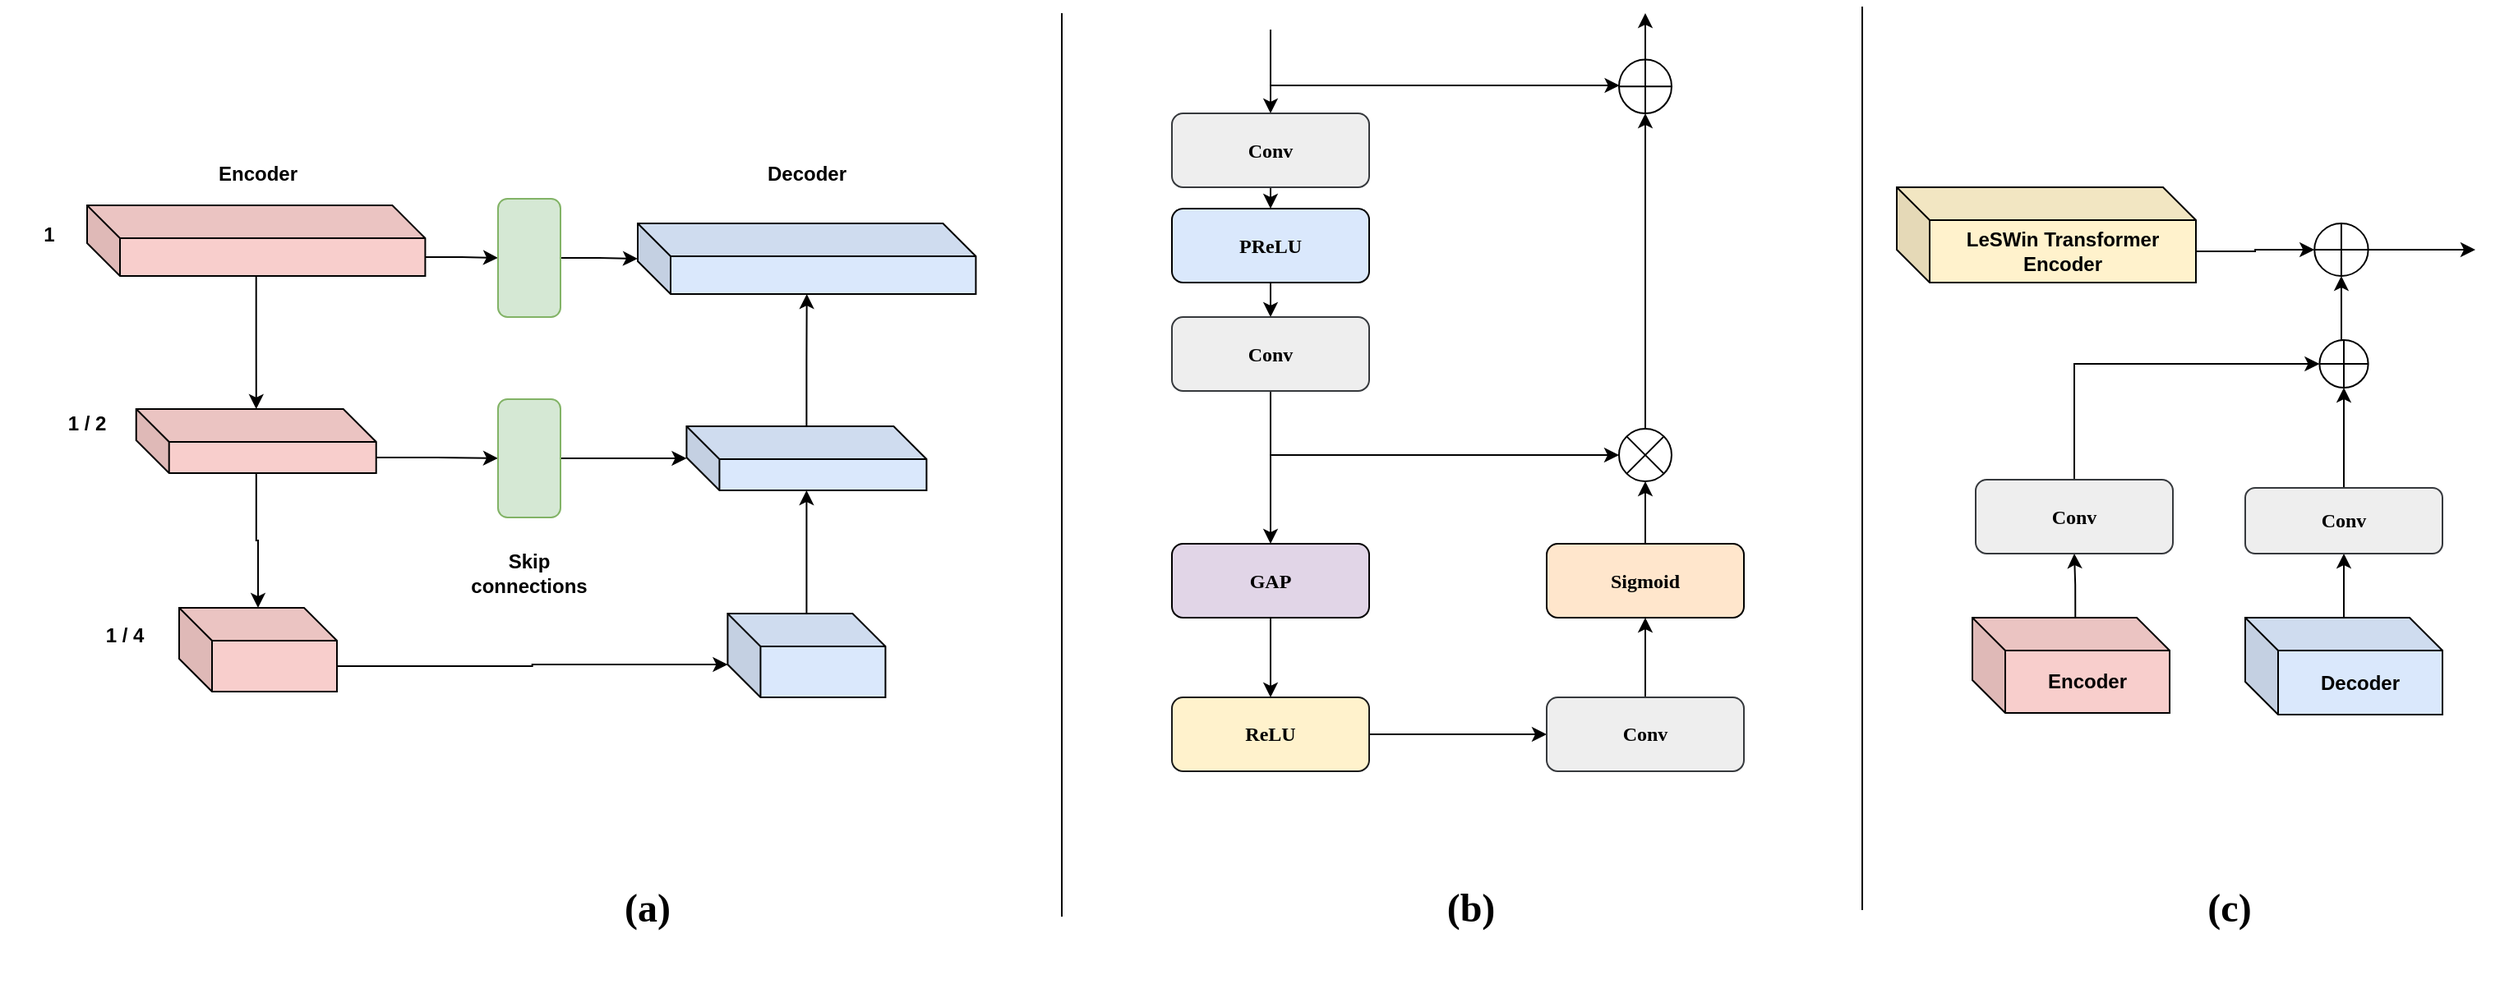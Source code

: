 <mxfile version="15.7.0" type="github">
  <diagram id="IEZfFUt5iknaMV8YK9Li" name="第 1 页">
    <mxGraphModel dx="394" dy="578" grid="1" gridSize="10" guides="1" tooltips="1" connect="1" arrows="1" fold="1" page="1" pageScale="1" pageWidth="827" pageHeight="1169" math="0" shadow="0">
      <root>
        <mxCell id="0" />
        <mxCell id="1" parent="0" />
        <mxCell id="TE2xIWxWRdcWMgeTcJOB-1" value="" style="endArrow=none;html=1;rounded=0;fontStyle=1" edge="1" parent="1">
          <mxGeometry width="50" height="50" relative="1" as="geometry">
            <mxPoint x="1653" y="850" as="sourcePoint" />
            <mxPoint x="1653" y="300" as="targetPoint" />
          </mxGeometry>
        </mxCell>
        <mxCell id="TE2xIWxWRdcWMgeTcJOB-2" value="" style="edgeStyle=orthogonalEdgeStyle;rounded=0;orthogonalLoop=1;jettySize=auto;html=1;fontFamily=Times New Roman;startArrow=none;startFill=0;endArrow=classic;endFill=1;exitX=0.522;exitY=-0.005;exitDx=0;exitDy=0;exitPerimeter=0;fontStyle=1" edge="1" parent="1" source="TE2xIWxWRdcWMgeTcJOB-14" target="TE2xIWxWRdcWMgeTcJOB-5">
          <mxGeometry relative="1" as="geometry">
            <mxPoint x="2269" y="709" as="sourcePoint" />
          </mxGeometry>
        </mxCell>
        <mxCell id="TE2xIWxWRdcWMgeTcJOB-3" value="" style="edgeStyle=orthogonalEdgeStyle;rounded=0;orthogonalLoop=1;jettySize=auto;html=1;fontFamily=Times New Roman;startArrow=none;startFill=0;endArrow=classic;endFill=1;exitX=0.5;exitY=0.004;exitDx=0;exitDy=0;exitPerimeter=0;fontStyle=1" edge="1" parent="1" source="TE2xIWxWRdcWMgeTcJOB-15" target="TE2xIWxWRdcWMgeTcJOB-7">
          <mxGeometry relative="1" as="geometry">
            <mxPoint x="2433" y="709" as="sourcePoint" />
          </mxGeometry>
        </mxCell>
        <mxCell id="TE2xIWxWRdcWMgeTcJOB-4" style="edgeStyle=orthogonalEdgeStyle;rounded=0;orthogonalLoop=1;jettySize=auto;html=1;exitX=0.5;exitY=0;exitDx=0;exitDy=0;entryX=0;entryY=0.5;entryDx=0;entryDy=0;fontFamily=Times New Roman;startArrow=none;startFill=0;endArrow=classic;endFill=1;fontStyle=1" edge="1" parent="1" source="TE2xIWxWRdcWMgeTcJOB-5" target="TE2xIWxWRdcWMgeTcJOB-9">
          <mxGeometry relative="1" as="geometry" />
        </mxCell>
        <mxCell id="TE2xIWxWRdcWMgeTcJOB-5" value="&lt;span&gt;Conv&lt;/span&gt;" style="rounded=1;whiteSpace=wrap;html=1;fontFamily=Times New Roman;fillColor=#eeeeee;strokeColor=#36393d;fontStyle=1" vertex="1" parent="1">
          <mxGeometry x="2209" y="584" width="120" height="45" as="geometry" />
        </mxCell>
        <mxCell id="TE2xIWxWRdcWMgeTcJOB-6" style="edgeStyle=orthogonalEdgeStyle;rounded=0;orthogonalLoop=1;jettySize=auto;html=1;exitX=0.5;exitY=0;exitDx=0;exitDy=0;entryX=0.5;entryY=1;entryDx=0;entryDy=0;fontFamily=Times New Roman;startArrow=none;startFill=0;endArrow=classic;endFill=1;fontStyle=1" edge="1" parent="1" source="TE2xIWxWRdcWMgeTcJOB-7" target="TE2xIWxWRdcWMgeTcJOB-9">
          <mxGeometry relative="1" as="geometry" />
        </mxCell>
        <mxCell id="TE2xIWxWRdcWMgeTcJOB-7" value="&lt;span&gt;Conv&lt;/span&gt;" style="rounded=1;whiteSpace=wrap;html=1;fontFamily=Times New Roman;strokeColor=#36393d;fillColor=#eeeeee;fontStyle=1" vertex="1" parent="1">
          <mxGeometry x="2373" y="589" width="120" height="40" as="geometry" />
        </mxCell>
        <mxCell id="TE2xIWxWRdcWMgeTcJOB-8" style="edgeStyle=orthogonalEdgeStyle;rounded=0;orthogonalLoop=1;jettySize=auto;html=1;exitX=0.5;exitY=0;exitDx=0;exitDy=0;entryX=0.5;entryY=1;entryDx=0;entryDy=0;fontFamily=Times New Roman;startArrow=none;startFill=0;endArrow=classic;endFill=1;fontStyle=1" edge="1" parent="1" source="TE2xIWxWRdcWMgeTcJOB-9" target="TE2xIWxWRdcWMgeTcJOB-11">
          <mxGeometry relative="1" as="geometry" />
        </mxCell>
        <mxCell id="TE2xIWxWRdcWMgeTcJOB-9" value="" style="shape=orEllipse;perimeter=ellipsePerimeter;whiteSpace=wrap;html=1;backgroundOutline=1;fontColor=#FF170F;strokeColor=#000000;align=center;verticalAlign=top;fillColor=default;fontStyle=1" vertex="1" parent="1">
          <mxGeometry x="2418.18" y="499" width="29.64" height="29" as="geometry" />
        </mxCell>
        <mxCell id="TE2xIWxWRdcWMgeTcJOB-10" style="edgeStyle=orthogonalEdgeStyle;rounded=0;orthogonalLoop=1;jettySize=auto;html=1;exitX=1;exitY=0.5;exitDx=0;exitDy=0;fontFamily=Times New Roman;startArrow=none;startFill=0;endArrow=classic;endFill=1;fontStyle=1" edge="1" parent="1" source="TE2xIWxWRdcWMgeTcJOB-11">
          <mxGeometry relative="1" as="geometry">
            <mxPoint x="2513.0" y="444" as="targetPoint" />
          </mxGeometry>
        </mxCell>
        <mxCell id="TE2xIWxWRdcWMgeTcJOB-11" value="" style="shape=orEllipse;perimeter=ellipsePerimeter;whiteSpace=wrap;html=1;backgroundOutline=1;fontColor=#FF170F;strokeColor=#000000;align=center;verticalAlign=top;fillColor=default;fontStyle=1" vertex="1" parent="1">
          <mxGeometry x="2415.11" y="428" width="32.71" height="32" as="geometry" />
        </mxCell>
        <mxCell id="TE2xIWxWRdcWMgeTcJOB-12" style="edgeStyle=orthogonalEdgeStyle;rounded=0;orthogonalLoop=1;jettySize=auto;html=1;exitX=0;exitY=0;exitDx=120;exitDy=39;entryX=0;entryY=0.5;entryDx=0;entryDy=0;fontFamily=Times New Roman;startArrow=none;startFill=0;endArrow=classic;endFill=1;exitPerimeter=0;fontStyle=1" edge="1" parent="1" source="TE2xIWxWRdcWMgeTcJOB-16" target="TE2xIWxWRdcWMgeTcJOB-11">
          <mxGeometry relative="1" as="geometry">
            <mxPoint x="2303" y="388.5" as="sourcePoint" />
          </mxGeometry>
        </mxCell>
        <mxCell id="TE2xIWxWRdcWMgeTcJOB-13" value="&lt;h1&gt;(c)&lt;/h1&gt;" style="text;html=1;strokeColor=none;fillColor=none;align=center;verticalAlign=middle;whiteSpace=wrap;rounded=0;fontFamily=Times New Roman;fontStyle=1" vertex="1" parent="1">
          <mxGeometry x="2200" y="800" width="327" height="90" as="geometry" />
        </mxCell>
        <mxCell id="TE2xIWxWRdcWMgeTcJOB-14" value="&lt;span&gt;Encoder&lt;/span&gt;" style="shape=cube;whiteSpace=wrap;html=1;boundedLbl=1;backgroundOutline=1;darkOpacity=0.05;darkOpacity2=0.1;fillColor=#f8cecc;strokeColor=#000000;fontStyle=1" vertex="1" parent="1">
          <mxGeometry x="2207" y="668" width="120" height="58" as="geometry" />
        </mxCell>
        <mxCell id="TE2xIWxWRdcWMgeTcJOB-15" value="&lt;span&gt;Decoder&lt;/span&gt;" style="shape=cube;whiteSpace=wrap;html=1;boundedLbl=1;backgroundOutline=1;darkOpacity=0.05;darkOpacity2=0.1;fillColor=#dae8fc;strokeColor=#000000;fontStyle=1" vertex="1" parent="1">
          <mxGeometry x="2373" y="668" width="120" height="59" as="geometry" />
        </mxCell>
        <mxCell id="TE2xIWxWRdcWMgeTcJOB-16" value="&lt;span&gt;LeSWin Transformer Encoder&lt;/span&gt;" style="shape=cube;whiteSpace=wrap;html=1;boundedLbl=1;backgroundOutline=1;darkOpacity=0.05;darkOpacity2=0.1;fillColor=#fff2cc;strokeColor=#000000;fontStyle=1" vertex="1" parent="1">
          <mxGeometry x="2161" y="406" width="182" height="58" as="geometry" />
        </mxCell>
        <mxCell id="TE2xIWxWRdcWMgeTcJOB-50" style="edgeStyle=orthogonalEdgeStyle;rounded=0;orthogonalLoop=1;jettySize=auto;html=1;exitX=0;exitY=0;exitDx=96.0;exitDy=35.5;exitPerimeter=0;entryX=0;entryY=0;entryDx=0;entryDy=31;entryPerimeter=0;fontStyle=1" edge="1" parent="1" source="TE2xIWxWRdcWMgeTcJOB-17" target="TE2xIWxWRdcWMgeTcJOB-18">
          <mxGeometry relative="1" as="geometry" />
        </mxCell>
        <mxCell id="TE2xIWxWRdcWMgeTcJOB-17" value="" style="shape=cube;whiteSpace=wrap;html=1;boundedLbl=1;backgroundOutline=1;darkOpacity=0.05;darkOpacity2=0.1;fillColor=#f8cecc;strokeColor=#000000;fontStyle=1" vertex="1" parent="1">
          <mxGeometry x="1116" y="662" width="96" height="51" as="geometry" />
        </mxCell>
        <mxCell id="TE2xIWxWRdcWMgeTcJOB-46" value="" style="edgeStyle=orthogonalEdgeStyle;rounded=0;orthogonalLoop=1;jettySize=auto;html=1;fontStyle=1" edge="1" parent="1" source="TE2xIWxWRdcWMgeTcJOB-18" target="TE2xIWxWRdcWMgeTcJOB-35">
          <mxGeometry relative="1" as="geometry" />
        </mxCell>
        <mxCell id="TE2xIWxWRdcWMgeTcJOB-18" value="" style="shape=cube;whiteSpace=wrap;html=1;boundedLbl=1;backgroundOutline=1;darkOpacity=0.05;darkOpacity2=0.1;fillColor=#dae8fc;strokeColor=#000000;fontStyle=1" vertex="1" parent="1">
          <mxGeometry x="1449.71" y="665.5" width="96" height="51" as="geometry" />
        </mxCell>
        <mxCell id="TE2xIWxWRdcWMgeTcJOB-28" value="" style="edgeStyle=orthogonalEdgeStyle;rounded=0;orthogonalLoop=1;jettySize=auto;html=1;fontStyle=1" edge="1" parent="1" source="TE2xIWxWRdcWMgeTcJOB-24" target="TE2xIWxWRdcWMgeTcJOB-17">
          <mxGeometry relative="1" as="geometry" />
        </mxCell>
        <mxCell id="TE2xIWxWRdcWMgeTcJOB-44" style="edgeStyle=orthogonalEdgeStyle;rounded=0;orthogonalLoop=1;jettySize=auto;html=1;exitX=0;exitY=0;exitDx=146;exitDy=29.5;exitPerimeter=0;fontStyle=1" edge="1" parent="1" source="TE2xIWxWRdcWMgeTcJOB-24" target="TE2xIWxWRdcWMgeTcJOB-43">
          <mxGeometry relative="1" as="geometry" />
        </mxCell>
        <mxCell id="TE2xIWxWRdcWMgeTcJOB-24" value="" style="shape=cube;whiteSpace=wrap;html=1;boundedLbl=1;backgroundOutline=1;darkOpacity=0.05;darkOpacity2=0.1;fillColor=#f8cecc;strokeColor=#000000;fontStyle=1" vertex="1" parent="1">
          <mxGeometry x="1089.86" y="541" width="146" height="39" as="geometry" />
        </mxCell>
        <mxCell id="TE2xIWxWRdcWMgeTcJOB-27" value="" style="edgeStyle=orthogonalEdgeStyle;rounded=0;orthogonalLoop=1;jettySize=auto;html=1;fontStyle=1" edge="1" parent="1" source="TE2xIWxWRdcWMgeTcJOB-25" target="TE2xIWxWRdcWMgeTcJOB-24">
          <mxGeometry relative="1" as="geometry" />
        </mxCell>
        <mxCell id="TE2xIWxWRdcWMgeTcJOB-39" style="edgeStyle=orthogonalEdgeStyle;rounded=0;orthogonalLoop=1;jettySize=auto;html=1;exitX=0;exitY=0;exitDx=205.71;exitDy=31.5;exitPerimeter=0;entryX=0;entryY=0.5;entryDx=0;entryDy=0;fontStyle=1" edge="1" parent="1" source="TE2xIWxWRdcWMgeTcJOB-25" target="TE2xIWxWRdcWMgeTcJOB-38">
          <mxGeometry relative="1" as="geometry" />
        </mxCell>
        <mxCell id="TE2xIWxWRdcWMgeTcJOB-25" value="" style="shape=cube;whiteSpace=wrap;html=1;boundedLbl=1;backgroundOutline=1;darkOpacity=0.05;darkOpacity2=0.1;fillColor=#f8cecc;strokeColor=#000000;fontStyle=1" vertex="1" parent="1">
          <mxGeometry x="1060" y="417" width="205.71" height="43" as="geometry" />
        </mxCell>
        <mxCell id="TE2xIWxWRdcWMgeTcJOB-29" value="&lt;span&gt;1&lt;/span&gt;" style="text;html=1;strokeColor=none;fillColor=none;align=center;verticalAlign=middle;whiteSpace=wrap;rounded=0;fontStyle=1" vertex="1" parent="1">
          <mxGeometry x="1007" y="420" width="60" height="30" as="geometry" />
        </mxCell>
        <mxCell id="TE2xIWxWRdcWMgeTcJOB-30" value="&lt;span&gt;1 / 2&lt;/span&gt;" style="text;html=1;strokeColor=none;fillColor=none;align=center;verticalAlign=middle;whiteSpace=wrap;rounded=0;fontStyle=1" vertex="1" parent="1">
          <mxGeometry x="1029.86" y="535" width="60" height="30" as="geometry" />
        </mxCell>
        <mxCell id="TE2xIWxWRdcWMgeTcJOB-31" value="&lt;span&gt;1 / 4&lt;/span&gt;" style="text;html=1;strokeColor=none;fillColor=none;align=center;verticalAlign=middle;whiteSpace=wrap;rounded=0;fontStyle=1" vertex="1" parent="1">
          <mxGeometry x="1053" y="664" width="60" height="30" as="geometry" />
        </mxCell>
        <mxCell id="TE2xIWxWRdcWMgeTcJOB-32" value="&lt;span&gt;Encoder&lt;/span&gt;" style="text;html=1;strokeColor=none;fillColor=none;align=center;verticalAlign=middle;whiteSpace=wrap;rounded=0;fontStyle=1" vertex="1" parent="1">
          <mxGeometry x="1134" y="383" width="60" height="30" as="geometry" />
        </mxCell>
        <mxCell id="TE2xIWxWRdcWMgeTcJOB-47" value="" style="edgeStyle=orthogonalEdgeStyle;rounded=0;orthogonalLoop=1;jettySize=auto;html=1;fontStyle=1" edge="1" parent="1" source="TE2xIWxWRdcWMgeTcJOB-35" target="TE2xIWxWRdcWMgeTcJOB-36">
          <mxGeometry relative="1" as="geometry" />
        </mxCell>
        <mxCell id="TE2xIWxWRdcWMgeTcJOB-35" value="" style="shape=cube;whiteSpace=wrap;html=1;boundedLbl=1;backgroundOutline=1;darkOpacity=0.05;darkOpacity2=0.1;fillColor=#dae8fc;strokeColor=#000000;fontStyle=1" vertex="1" parent="1">
          <mxGeometry x="1424.71" y="551.5" width="146" height="39" as="geometry" />
        </mxCell>
        <mxCell id="TE2xIWxWRdcWMgeTcJOB-36" value="" style="shape=cube;whiteSpace=wrap;html=1;boundedLbl=1;backgroundOutline=1;darkOpacity=0.05;darkOpacity2=0.1;fillColor=#dae8fc;strokeColor=#000000;fontStyle=1" vertex="1" parent="1">
          <mxGeometry x="1395" y="428" width="205.71" height="43" as="geometry" />
        </mxCell>
        <mxCell id="TE2xIWxWRdcWMgeTcJOB-37" value="&lt;span&gt;Decoder&lt;/span&gt;" style="text;html=1;strokeColor=none;fillColor=none;align=center;verticalAlign=middle;whiteSpace=wrap;rounded=0;fontStyle=1" vertex="1" parent="1">
          <mxGeometry x="1467.71" y="383" width="60" height="30" as="geometry" />
        </mxCell>
        <mxCell id="TE2xIWxWRdcWMgeTcJOB-40" value="" style="edgeStyle=orthogonalEdgeStyle;rounded=0;orthogonalLoop=1;jettySize=auto;html=1;fontStyle=1" edge="1" parent="1" source="TE2xIWxWRdcWMgeTcJOB-38" target="TE2xIWxWRdcWMgeTcJOB-36">
          <mxGeometry relative="1" as="geometry" />
        </mxCell>
        <mxCell id="TE2xIWxWRdcWMgeTcJOB-38" value="" style="rounded=1;whiteSpace=wrap;html=1;strokeColor=#82b366;fillColor=#d5e8d4;fontStyle=1" vertex="1" parent="1">
          <mxGeometry x="1310" y="413" width="38" height="72" as="geometry" />
        </mxCell>
        <mxCell id="TE2xIWxWRdcWMgeTcJOB-45" value="" style="edgeStyle=orthogonalEdgeStyle;rounded=0;orthogonalLoop=1;jettySize=auto;html=1;fontStyle=1" edge="1" parent="1" source="TE2xIWxWRdcWMgeTcJOB-43" target="TE2xIWxWRdcWMgeTcJOB-35">
          <mxGeometry relative="1" as="geometry" />
        </mxCell>
        <mxCell id="TE2xIWxWRdcWMgeTcJOB-43" value="" style="rounded=1;whiteSpace=wrap;html=1;strokeColor=#82b366;fillColor=#d5e8d4;fontStyle=1" vertex="1" parent="1">
          <mxGeometry x="1310" y="535" width="38" height="72" as="geometry" />
        </mxCell>
        <mxCell id="TE2xIWxWRdcWMgeTcJOB-48" value="&lt;span&gt;Skip connections&lt;/span&gt;" style="text;html=1;strokeColor=none;fillColor=none;align=center;verticalAlign=middle;whiteSpace=wrap;rounded=0;fontStyle=1" vertex="1" parent="1">
          <mxGeometry x="1299" y="626" width="60" height="30" as="geometry" />
        </mxCell>
        <mxCell id="TE2xIWxWRdcWMgeTcJOB-49" value="&lt;h1&gt;(a)&lt;/h1&gt;" style="text;html=1;strokeColor=none;fillColor=none;align=center;verticalAlign=middle;whiteSpace=wrap;rounded=0;fontFamily=Times New Roman;fontStyle=1" vertex="1" parent="1">
          <mxGeometry x="1219" y="800" width="364" height="90" as="geometry" />
        </mxCell>
        <mxCell id="TE2xIWxWRdcWMgeTcJOB-52" value="" style="endArrow=none;html=1;rounded=0;fontStyle=1" edge="1" parent="1">
          <mxGeometry width="50" height="50" relative="1" as="geometry">
            <mxPoint x="2140" y="846.0" as="sourcePoint" />
            <mxPoint x="2140" y="296" as="targetPoint" />
          </mxGeometry>
        </mxCell>
        <mxCell id="TE2xIWxWRdcWMgeTcJOB-53" value="&lt;h1&gt;(b)&lt;/h1&gt;" style="text;html=1;strokeColor=none;fillColor=none;align=center;verticalAlign=middle;whiteSpace=wrap;rounded=0;fontFamily=Times New Roman;fontStyle=1" vertex="1" parent="1">
          <mxGeometry x="1720" y="800" width="364" height="90" as="geometry" />
        </mxCell>
        <mxCell id="TE2xIWxWRdcWMgeTcJOB-60" style="edgeStyle=orthogonalEdgeStyle;rounded=0;orthogonalLoop=1;jettySize=auto;html=1;exitX=0.5;exitY=1;exitDx=0;exitDy=0;entryX=0.5;entryY=0;entryDx=0;entryDy=0;fontStyle=1" edge="1" parent="1" source="TE2xIWxWRdcWMgeTcJOB-54" target="TE2xIWxWRdcWMgeTcJOB-55">
          <mxGeometry relative="1" as="geometry" />
        </mxCell>
        <mxCell id="TE2xIWxWRdcWMgeTcJOB-84" style="edgeStyle=orthogonalEdgeStyle;rounded=0;orthogonalLoop=1;jettySize=auto;html=1;exitX=0.5;exitY=0;exitDx=0;exitDy=0;endArrow=none;endFill=0;startArrow=classic;startFill=1;fontStyle=1" edge="1" parent="1" source="TE2xIWxWRdcWMgeTcJOB-54">
          <mxGeometry relative="1" as="geometry">
            <mxPoint x="1780" y="310" as="targetPoint" />
            <Array as="points">
              <mxPoint x="1780" y="310" />
              <mxPoint x="1780" y="310" />
            </Array>
          </mxGeometry>
        </mxCell>
        <mxCell id="TE2xIWxWRdcWMgeTcJOB-54" value="&lt;span&gt;Conv&lt;/span&gt;" style="rounded=1;whiteSpace=wrap;html=1;fontFamily=Times New Roman;fillColor=#eeeeee;strokeColor=#36393d;fontStyle=1" vertex="1" parent="1">
          <mxGeometry x="1720" y="361" width="120" height="45" as="geometry" />
        </mxCell>
        <mxCell id="TE2xIWxWRdcWMgeTcJOB-61" value="" style="edgeStyle=orthogonalEdgeStyle;rounded=0;orthogonalLoop=1;jettySize=auto;html=1;fontStyle=1" edge="1" parent="1" source="TE2xIWxWRdcWMgeTcJOB-55" target="TE2xIWxWRdcWMgeTcJOB-56">
          <mxGeometry relative="1" as="geometry" />
        </mxCell>
        <mxCell id="TE2xIWxWRdcWMgeTcJOB-55" value="&lt;span&gt;PReLU&lt;/span&gt;" style="rounded=1;whiteSpace=wrap;html=1;fontFamily=Times New Roman;fillColor=#dae8fc;strokeColor=#000000;fontStyle=1" vertex="1" parent="1">
          <mxGeometry x="1720" y="419" width="120" height="45" as="geometry" />
        </mxCell>
        <mxCell id="TE2xIWxWRdcWMgeTcJOB-62" value="" style="edgeStyle=orthogonalEdgeStyle;rounded=0;orthogonalLoop=1;jettySize=auto;html=1;fontStyle=1" edge="1" parent="1" source="TE2xIWxWRdcWMgeTcJOB-56" target="TE2xIWxWRdcWMgeTcJOB-57">
          <mxGeometry relative="1" as="geometry" />
        </mxCell>
        <mxCell id="TE2xIWxWRdcWMgeTcJOB-83" style="edgeStyle=orthogonalEdgeStyle;rounded=0;orthogonalLoop=1;jettySize=auto;html=1;exitX=0.5;exitY=1;exitDx=0;exitDy=0;entryX=0;entryY=0.5;entryDx=0;entryDy=0;entryPerimeter=0;fontStyle=1" edge="1" parent="1" source="TE2xIWxWRdcWMgeTcJOB-56" target="TE2xIWxWRdcWMgeTcJOB-73">
          <mxGeometry relative="1" as="geometry" />
        </mxCell>
        <mxCell id="TE2xIWxWRdcWMgeTcJOB-56" value="&lt;span&gt;Conv&lt;/span&gt;" style="rounded=1;whiteSpace=wrap;html=1;fontFamily=Times New Roman;fillColor=#eeeeee;strokeColor=#36393d;fontStyle=1" vertex="1" parent="1">
          <mxGeometry x="1720" y="485" width="120" height="45" as="geometry" />
        </mxCell>
        <mxCell id="TE2xIWxWRdcWMgeTcJOB-63" value="" style="edgeStyle=orthogonalEdgeStyle;rounded=0;orthogonalLoop=1;jettySize=auto;html=1;fontStyle=1" edge="1" parent="1" source="TE2xIWxWRdcWMgeTcJOB-57" target="TE2xIWxWRdcWMgeTcJOB-58">
          <mxGeometry relative="1" as="geometry" />
        </mxCell>
        <mxCell id="TE2xIWxWRdcWMgeTcJOB-57" value="&lt;span&gt;GAP&lt;/span&gt;" style="rounded=1;whiteSpace=wrap;html=1;fontFamily=Times New Roman;fillColor=#e1d5e7;strokeColor=#000000;fontStyle=1" vertex="1" parent="1">
          <mxGeometry x="1720" y="623" width="120" height="45" as="geometry" />
        </mxCell>
        <mxCell id="TE2xIWxWRdcWMgeTcJOB-65" value="" style="edgeStyle=orthogonalEdgeStyle;rounded=0;orthogonalLoop=1;jettySize=auto;html=1;fontStyle=1" edge="1" parent="1" source="TE2xIWxWRdcWMgeTcJOB-58" target="TE2xIWxWRdcWMgeTcJOB-64">
          <mxGeometry relative="1" as="geometry" />
        </mxCell>
        <mxCell id="TE2xIWxWRdcWMgeTcJOB-58" value="&lt;span&gt;ReLU&lt;/span&gt;" style="rounded=1;whiteSpace=wrap;html=1;fontFamily=Times New Roman;fillColor=#fff2cc;strokeColor=#1A1A1A;fontStyle=1" vertex="1" parent="1">
          <mxGeometry x="1720" y="716.5" width="120" height="45" as="geometry" />
        </mxCell>
        <mxCell id="TE2xIWxWRdcWMgeTcJOB-80" value="" style="edgeStyle=orthogonalEdgeStyle;rounded=0;orthogonalLoop=1;jettySize=auto;html=1;fontStyle=1" edge="1" parent="1" source="TE2xIWxWRdcWMgeTcJOB-64" target="TE2xIWxWRdcWMgeTcJOB-69">
          <mxGeometry relative="1" as="geometry" />
        </mxCell>
        <mxCell id="TE2xIWxWRdcWMgeTcJOB-64" value="&lt;span&gt;Conv&lt;/span&gt;" style="rounded=1;whiteSpace=wrap;html=1;fontFamily=Times New Roman;fillColor=#eeeeee;strokeColor=#36393d;fontStyle=1" vertex="1" parent="1">
          <mxGeometry x="1948" y="716.5" width="120" height="45" as="geometry" />
        </mxCell>
        <mxCell id="TE2xIWxWRdcWMgeTcJOB-81" value="" style="edgeStyle=orthogonalEdgeStyle;rounded=0;orthogonalLoop=1;jettySize=auto;html=1;fontStyle=1" edge="1" parent="1" source="TE2xIWxWRdcWMgeTcJOB-69" target="TE2xIWxWRdcWMgeTcJOB-73">
          <mxGeometry relative="1" as="geometry" />
        </mxCell>
        <mxCell id="TE2xIWxWRdcWMgeTcJOB-69" value="&lt;span&gt;Sigmoid&lt;/span&gt;" style="rounded=1;whiteSpace=wrap;html=1;fontFamily=Times New Roman;fillColor=#ffe6cc;strokeColor=#000000;fontStyle=1" vertex="1" parent="1">
          <mxGeometry x="1948" y="623" width="120" height="45" as="geometry" />
        </mxCell>
        <mxCell id="TE2xIWxWRdcWMgeTcJOB-82" value="" style="edgeStyle=orthogonalEdgeStyle;rounded=0;orthogonalLoop=1;jettySize=auto;html=1;fontStyle=1" edge="1" parent="1" source="TE2xIWxWRdcWMgeTcJOB-73" target="TE2xIWxWRdcWMgeTcJOB-68">
          <mxGeometry relative="1" as="geometry" />
        </mxCell>
        <mxCell id="TE2xIWxWRdcWMgeTcJOB-73" value="" style="verticalLabelPosition=bottom;verticalAlign=top;html=1;shape=mxgraph.flowchart.or;rounded=1;fontStyle=1" vertex="1" parent="1">
          <mxGeometry x="1992" y="553" width="32" height="32" as="geometry" />
        </mxCell>
        <mxCell id="TE2xIWxWRdcWMgeTcJOB-97" style="edgeStyle=orthogonalEdgeStyle;rounded=0;orthogonalLoop=1;jettySize=auto;html=1;exitX=0;exitY=0.5;exitDx=0;exitDy=0;startArrow=none;startFill=0;endArrow=classic;endFill=1;fontStyle=1" edge="1" parent="1" source="TE2xIWxWRdcWMgeTcJOB-68">
          <mxGeometry relative="1" as="geometry">
            <mxPoint x="2008" y="300" as="targetPoint" />
          </mxGeometry>
        </mxCell>
        <mxCell id="TE2xIWxWRdcWMgeTcJOB-68" value="" style="shape=orEllipse;perimeter=ellipsePerimeter;whiteSpace=wrap;html=1;backgroundOutline=1;fontColor=#FF170F;strokeColor=#000000;align=center;verticalAlign=top;fillColor=default;fontStyle=1;direction=south;" vertex="1" parent="1">
          <mxGeometry x="1992.005" y="328.295" width="32" height="32.71" as="geometry" />
        </mxCell>
        <mxCell id="TE2xIWxWRdcWMgeTcJOB-92" value="" style="edgeStyle=orthogonalEdgeStyle;rounded=0;orthogonalLoop=1;jettySize=auto;html=1;startArrow=none;startFill=0;endArrow=classic;endFill=1;entryX=0.48;entryY=0.991;entryDx=0;entryDy=0;entryPerimeter=0;fontStyle=1" edge="1" parent="1" target="TE2xIWxWRdcWMgeTcJOB-68">
          <mxGeometry relative="1" as="geometry">
            <mxPoint x="1780" y="320" as="sourcePoint" />
            <mxPoint x="1990" y="344" as="targetPoint" />
            <Array as="points">
              <mxPoint x="1780" y="344" />
            </Array>
          </mxGeometry>
        </mxCell>
      </root>
    </mxGraphModel>
  </diagram>
</mxfile>
